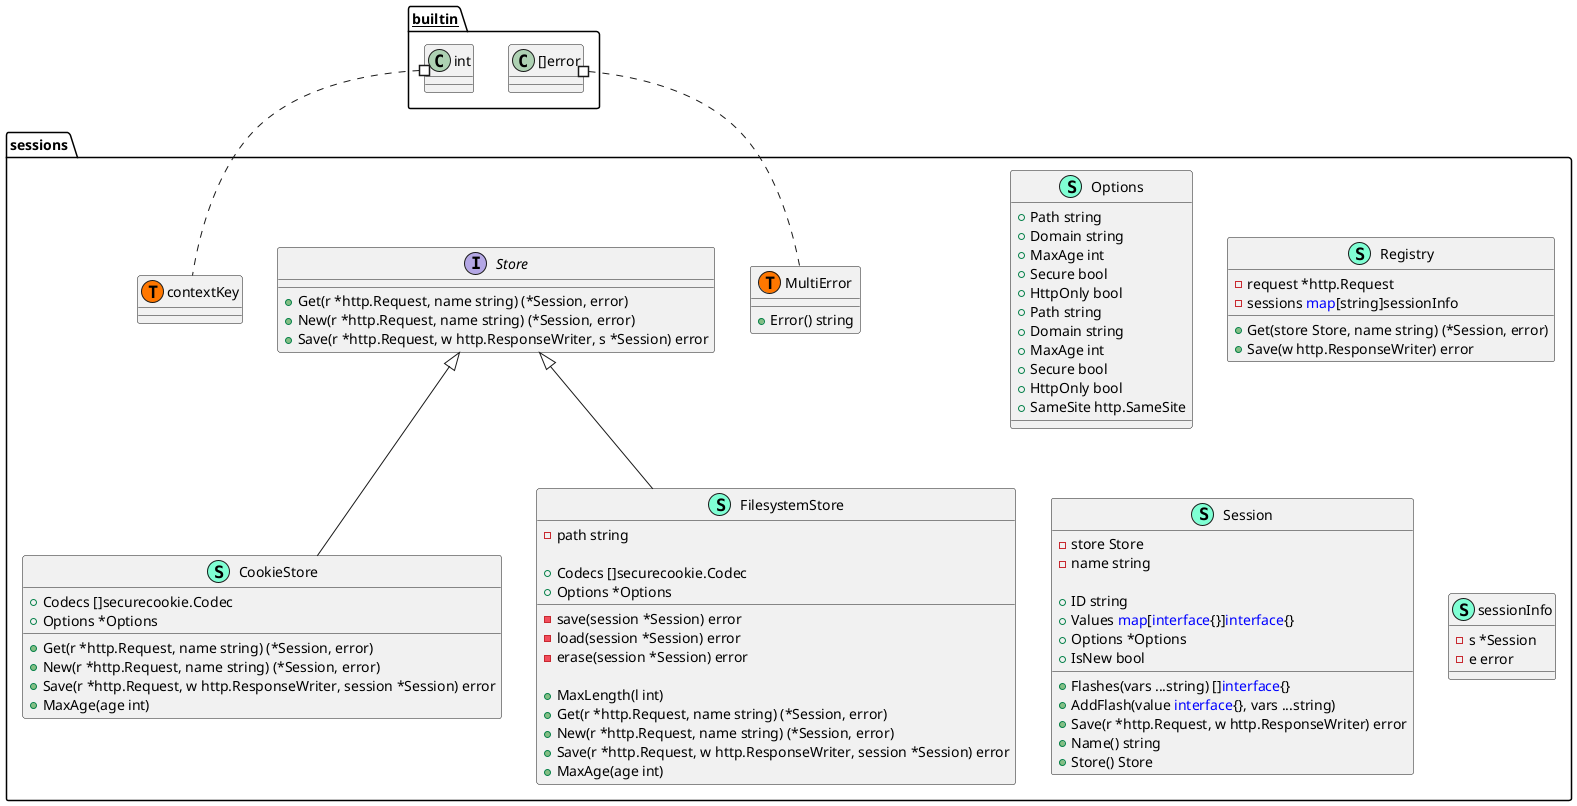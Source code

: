 @startuml
namespace sessions {
    class CookieStore << (S,Aquamarine) >> {
        + Codecs []securecookie.Codec
        + Options *Options

        + Get(r *http.Request, name string) (*Session, error)
        + New(r *http.Request, name string) (*Session, error)
        + Save(r *http.Request, w http.ResponseWriter, session *Session) error
        + MaxAge(age int) 

    }
    class FilesystemStore << (S,Aquamarine) >> {
        - path string

        + Codecs []securecookie.Codec
        + Options *Options

        - save(session *Session) error
        - load(session *Session) error
        - erase(session *Session) error

        + MaxLength(l int) 
        + Get(r *http.Request, name string) (*Session, error)
        + New(r *http.Request, name string) (*Session, error)
        + Save(r *http.Request, w http.ResponseWriter, session *Session) error
        + MaxAge(age int) 

    }
    class MultiError << (S,Aquamarine) >> {
        + Error() string

    }
    class Options << (S,Aquamarine) >> {
        + Path string
        + Domain string
        + MaxAge int
        + Secure bool
        + HttpOnly bool
        + Path string
        + Domain string
        + MaxAge int
        + Secure bool
        + HttpOnly bool
        + SameSite http.SameSite

    }
    class Registry << (S,Aquamarine) >> {
        - request *http.Request
        - sessions <font color=blue>map</font>[string]sessionInfo

        + Get(store Store, name string) (*Session, error)
        + Save(w http.ResponseWriter) error

    }
    class Session << (S,Aquamarine) >> {
        - store Store
        - name string

        + ID string
        + Values <font color=blue>map</font>[<font color=blue>interface</font>{}]<font color=blue>interface</font>{}
        + Options *Options
        + IsNew bool

        + Flashes(vars ...string) []<font color=blue>interface</font>{}
        + AddFlash(value <font color=blue>interface</font>{}, vars ...string) 
        + Save(r *http.Request, w http.ResponseWriter) error
        + Name() string
        + Store() Store

    }
    interface Store  {
        + Get(r *http.Request, name string) (*Session, error)
        + New(r *http.Request, name string) (*Session, error)
        + Save(r *http.Request, w http.ResponseWriter, s *Session) error

    }
    class sessionInfo << (S,Aquamarine) >> {
        - s *Session
        - e error

    }
    class sessions.MultiError << (T, #FF7700) >>  {
    }
    class sessions.contextKey << (T, #FF7700) >>  {
    }
}

"sessions.Store" <|-- "sessions.CookieStore"
"sessions.Store" <|-- "sessions.FilesystemStore"

"__builtin__.[]error" #.. "sessions.MultiError"
"__builtin__.int" #.. "sessions.contextKey"
@enduml
